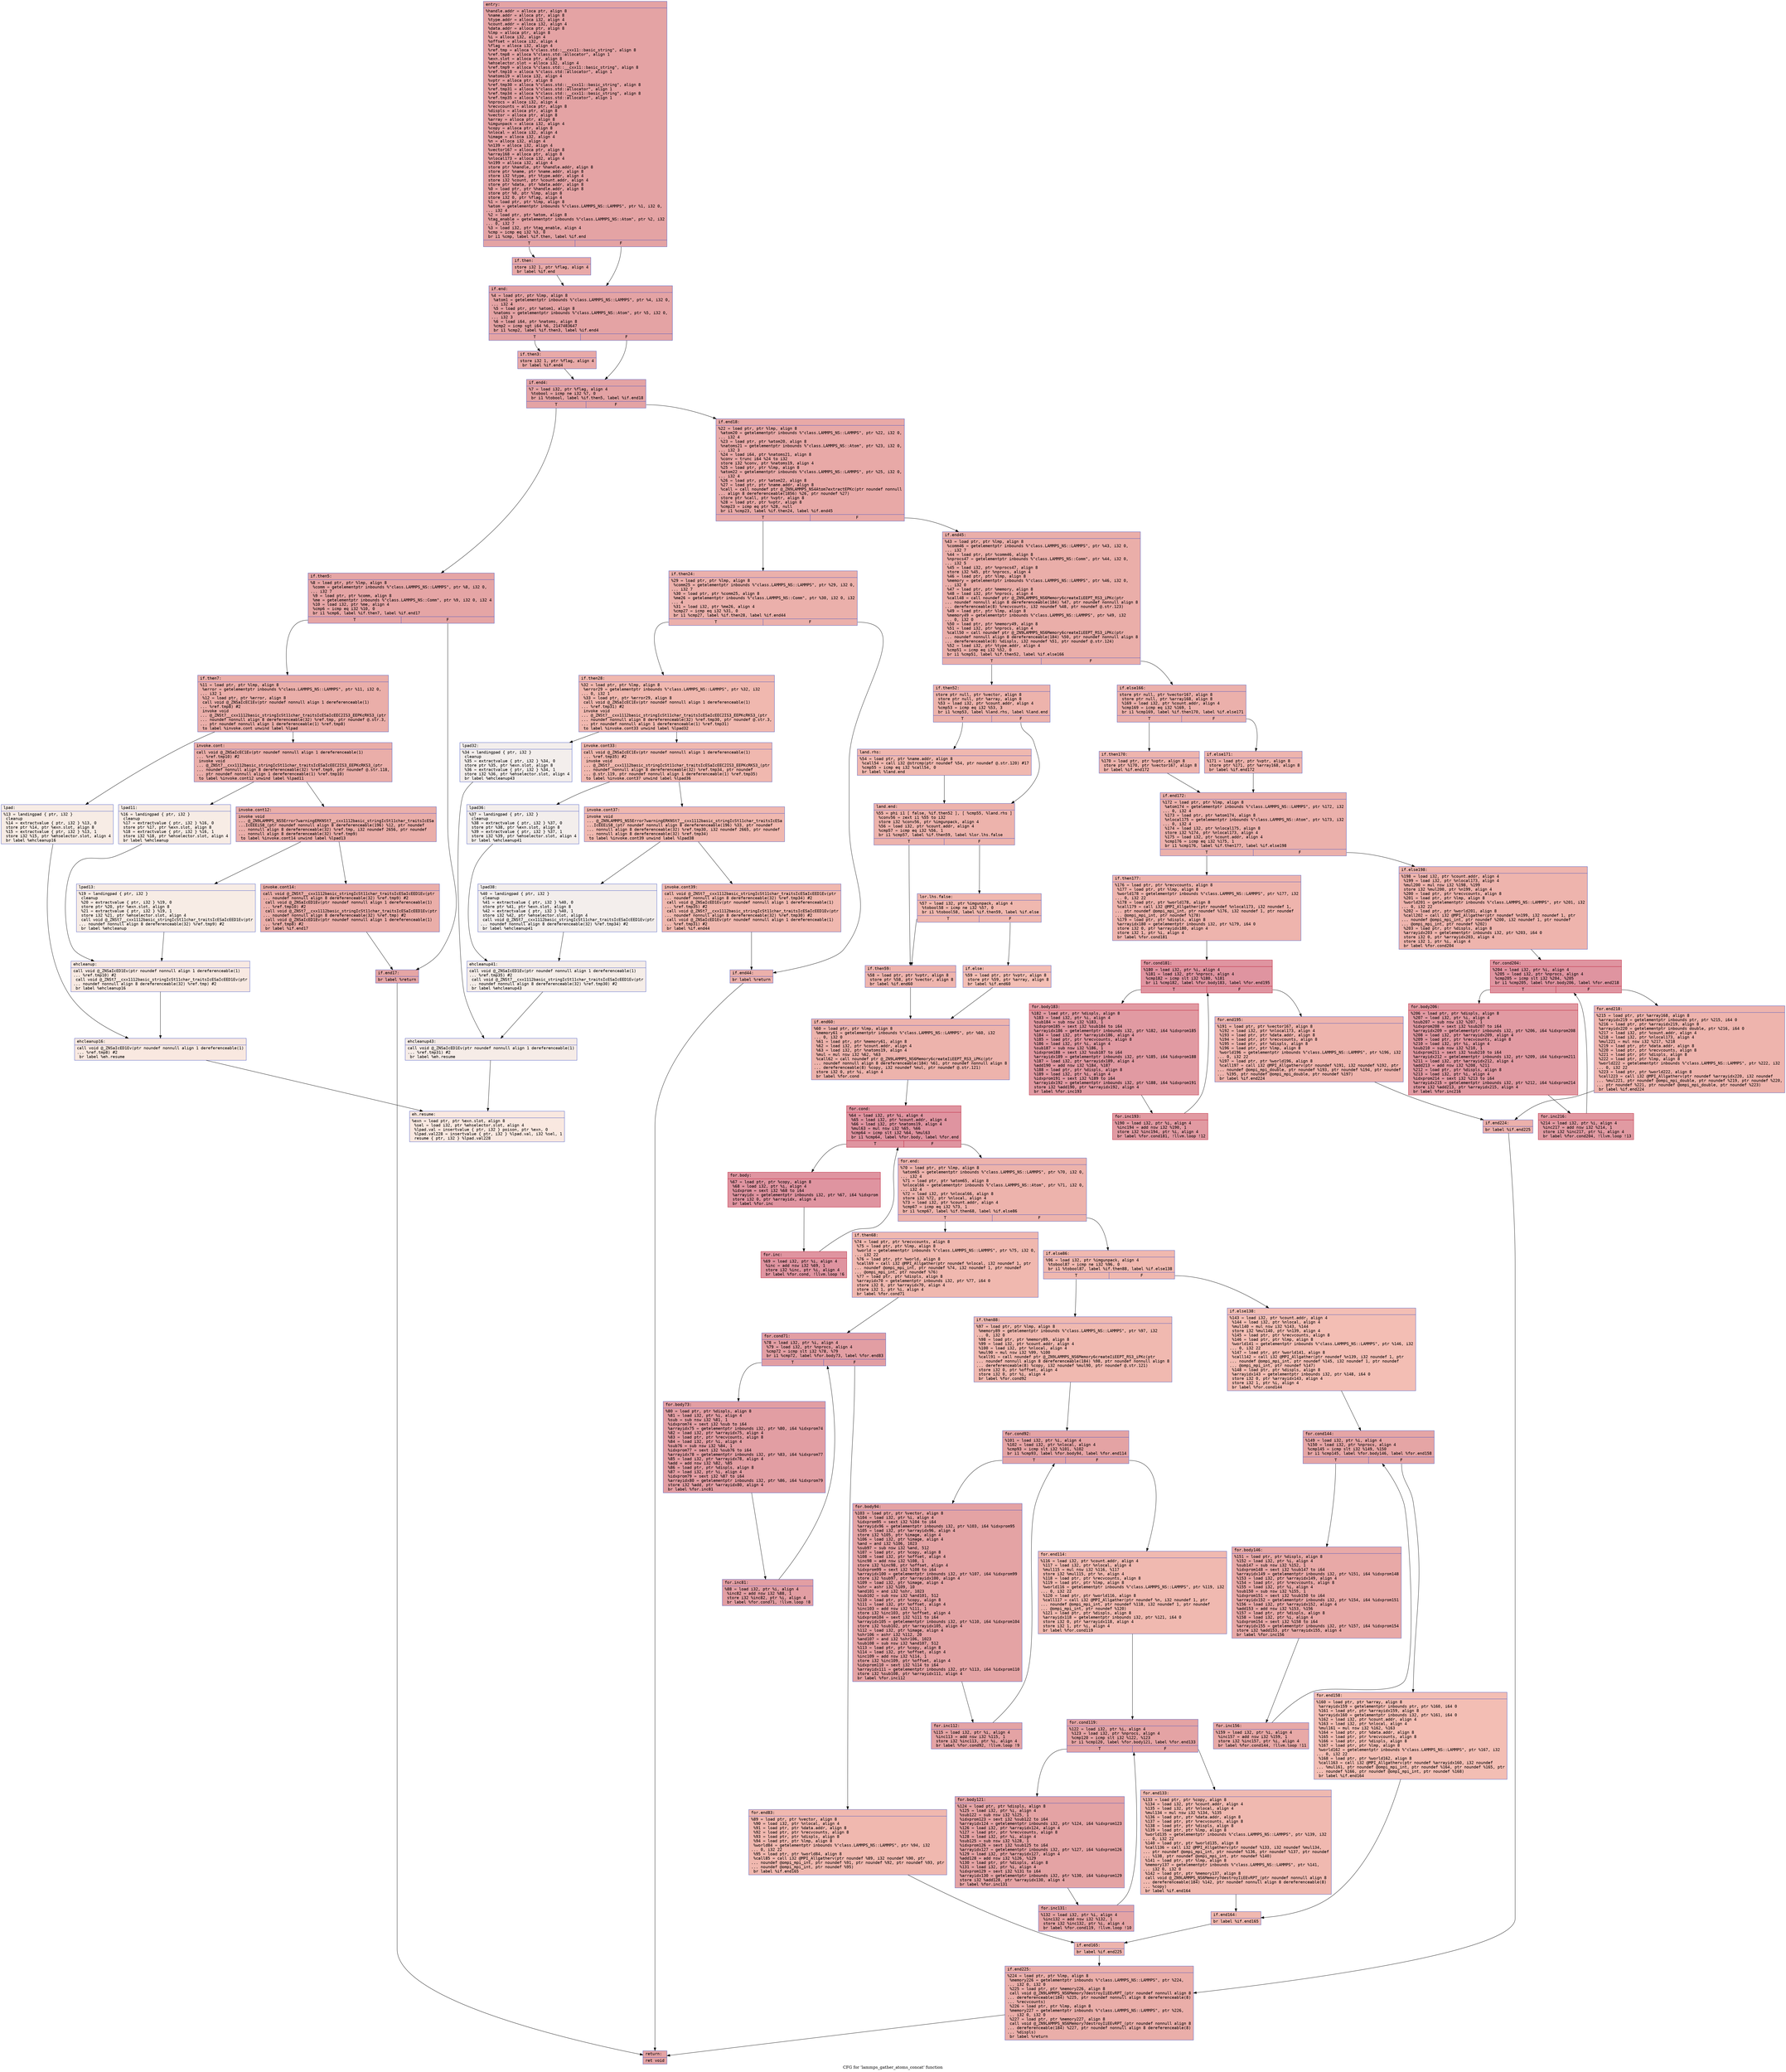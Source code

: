 digraph "CFG for 'lammps_gather_atoms_concat' function" {
	label="CFG for 'lammps_gather_atoms_concat' function";

	Node0x55bdf7ea5440 [shape=record,color="#3d50c3ff", style=filled, fillcolor="#c32e3170" fontname="Courier",label="{entry:\l|  %handle.addr = alloca ptr, align 8\l  %name.addr = alloca ptr, align 8\l  %type.addr = alloca i32, align 4\l  %count.addr = alloca i32, align 4\l  %data.addr = alloca ptr, align 8\l  %lmp = alloca ptr, align 8\l  %i = alloca i32, align 4\l  %offset = alloca i32, align 4\l  %flag = alloca i32, align 4\l  %ref.tmp = alloca %\"class.std::__cxx11::basic_string\", align 8\l  %ref.tmp8 = alloca %\"class.std::allocator\", align 1\l  %exn.slot = alloca ptr, align 8\l  %ehselector.slot = alloca i32, align 4\l  %ref.tmp9 = alloca %\"class.std::__cxx11::basic_string\", align 8\l  %ref.tmp10 = alloca %\"class.std::allocator\", align 1\l  %natoms19 = alloca i32, align 4\l  %vptr = alloca ptr, align 8\l  %ref.tmp30 = alloca %\"class.std::__cxx11::basic_string\", align 8\l  %ref.tmp31 = alloca %\"class.std::allocator\", align 1\l  %ref.tmp34 = alloca %\"class.std::__cxx11::basic_string\", align 8\l  %ref.tmp35 = alloca %\"class.std::allocator\", align 1\l  %nprocs = alloca i32, align 4\l  %recvcounts = alloca ptr, align 8\l  %displs = alloca ptr, align 8\l  %vector = alloca ptr, align 8\l  %array = alloca ptr, align 8\l  %imgunpack = alloca i32, align 4\l  %copy = alloca ptr, align 8\l  %nlocal = alloca i32, align 4\l  %image = alloca i32, align 4\l  %n = alloca i32, align 4\l  %n139 = alloca i32, align 4\l  %vector167 = alloca ptr, align 8\l  %array168 = alloca ptr, align 8\l  %nlocal173 = alloca i32, align 4\l  %n199 = alloca i32, align 4\l  store ptr %handle, ptr %handle.addr, align 8\l  store ptr %name, ptr %name.addr, align 8\l  store i32 %type, ptr %type.addr, align 4\l  store i32 %count, ptr %count.addr, align 4\l  store ptr %data, ptr %data.addr, align 8\l  %0 = load ptr, ptr %handle.addr, align 8\l  store ptr %0, ptr %lmp, align 8\l  store i32 0, ptr %flag, align 4\l  %1 = load ptr, ptr %lmp, align 8\l  %atom = getelementptr inbounds %\"class.LAMMPS_NS::LAMMPS\", ptr %1, i32 0,\l... i32 4\l  %2 = load ptr, ptr %atom, align 8\l  %tag_enable = getelementptr inbounds %\"class.LAMMPS_NS::Atom\", ptr %2, i32\l... 0, i32 7\l  %3 = load i32, ptr %tag_enable, align 4\l  %cmp = icmp eq i32 %3, 0\l  br i1 %cmp, label %if.then, label %if.end\l|{<s0>T|<s1>F}}"];
	Node0x55bdf7ea5440:s0 -> Node0x55bdf7e12990[tooltip="entry -> if.then\nProbability 37.50%" ];
	Node0x55bdf7ea5440:s1 -> Node0x55bdf7e12a00[tooltip="entry -> if.end\nProbability 62.50%" ];
	Node0x55bdf7e12990 [shape=record,color="#3d50c3ff", style=filled, fillcolor="#ca3b3770" fontname="Courier",label="{if.then:\l|  store i32 1, ptr %flag, align 4\l  br label %if.end\l}"];
	Node0x55bdf7e12990 -> Node0x55bdf7e12a00[tooltip="if.then -> if.end\nProbability 100.00%" ];
	Node0x55bdf7e12a00 [shape=record,color="#3d50c3ff", style=filled, fillcolor="#c32e3170" fontname="Courier",label="{if.end:\l|  %4 = load ptr, ptr %lmp, align 8\l  %atom1 = getelementptr inbounds %\"class.LAMMPS_NS::LAMMPS\", ptr %4, i32 0,\l... i32 4\l  %5 = load ptr, ptr %atom1, align 8\l  %natoms = getelementptr inbounds %\"class.LAMMPS_NS::Atom\", ptr %5, i32 0,\l... i32 3\l  %6 = load i64, ptr %natoms, align 8\l  %cmp2 = icmp sgt i64 %6, 2147483647\l  br i1 %cmp2, label %if.then3, label %if.end4\l|{<s0>T|<s1>F}}"];
	Node0x55bdf7e12a00:s0 -> Node0x55bdf7ea6760[tooltip="if.end -> if.then3\nProbability 50.00%" ];
	Node0x55bdf7e12a00:s1 -> Node0x55bdf7ea67e0[tooltip="if.end -> if.end4\nProbability 50.00%" ];
	Node0x55bdf7ea6760 [shape=record,color="#3d50c3ff", style=filled, fillcolor="#ca3b3770" fontname="Courier",label="{if.then3:\l|  store i32 1, ptr %flag, align 4\l  br label %if.end4\l}"];
	Node0x55bdf7ea6760 -> Node0x55bdf7ea67e0[tooltip="if.then3 -> if.end4\nProbability 100.00%" ];
	Node0x55bdf7ea67e0 [shape=record,color="#3d50c3ff", style=filled, fillcolor="#c32e3170" fontname="Courier",label="{if.end4:\l|  %7 = load i32, ptr %flag, align 4\l  %tobool = icmp ne i32 %7, 0\l  br i1 %tobool, label %if.then5, label %if.end18\l|{<s0>T|<s1>F}}"];
	Node0x55bdf7ea67e0:s0 -> Node0x55bdf7ea6900[tooltip="if.end4 -> if.then5\nProbability 62.50%" ];
	Node0x55bdf7ea67e0:s1 -> Node0x55bdf7e13780[tooltip="if.end4 -> if.end18\nProbability 37.50%" ];
	Node0x55bdf7ea6900 [shape=record,color="#3d50c3ff", style=filled, fillcolor="#c5333470" fontname="Courier",label="{if.then5:\l|  %8 = load ptr, ptr %lmp, align 8\l  %comm = getelementptr inbounds %\"class.LAMMPS_NS::LAMMPS\", ptr %8, i32 0,\l... i32 7\l  %9 = load ptr, ptr %comm, align 8\l  %me = getelementptr inbounds %\"class.LAMMPS_NS::Comm\", ptr %9, i32 0, i32 4\l  %10 = load i32, ptr %me, align 4\l  %cmp6 = icmp eq i32 %10, 0\l  br i1 %cmp6, label %if.then7, label %if.end17\l|{<s0>T|<s1>F}}"];
	Node0x55bdf7ea6900:s0 -> Node0x55bdf7e13ca0[tooltip="if.then5 -> if.then7\nProbability 37.50%" ];
	Node0x55bdf7ea6900:s1 -> Node0x55bdf7e13d20[tooltip="if.then5 -> if.end17\nProbability 62.50%" ];
	Node0x55bdf7e13ca0 [shape=record,color="#3d50c3ff", style=filled, fillcolor="#d0473d70" fontname="Courier",label="{if.then7:\l|  %11 = load ptr, ptr %lmp, align 8\l  %error = getelementptr inbounds %\"class.LAMMPS_NS::LAMMPS\", ptr %11, i32 0,\l... i32 1\l  %12 = load ptr, ptr %error, align 8\l  call void @_ZNSaIcEC1Ev(ptr noundef nonnull align 1 dereferenceable(1)\l... %ref.tmp8) #2\l  invoke void\l... @_ZNSt7__cxx1112basic_stringIcSt11char_traitsIcESaIcEEC2IS3_EEPKcRKS3_(ptr\l... noundef nonnull align 8 dereferenceable(32) %ref.tmp, ptr noundef @.str.3,\l... ptr noundef nonnull align 1 dereferenceable(1) %ref.tmp8)\l          to label %invoke.cont unwind label %lpad\l}"];
	Node0x55bdf7e13ca0 -> Node0x55bdf7e141b0[tooltip="if.then7 -> invoke.cont\nProbability 100.00%" ];
	Node0x55bdf7e13ca0 -> Node0x55bdf7e14230[tooltip="if.then7 -> lpad\nProbability 0.00%" ];
	Node0x55bdf7e141b0 [shape=record,color="#3d50c3ff", style=filled, fillcolor="#d0473d70" fontname="Courier",label="{invoke.cont:\l|  call void @_ZNSaIcEC1Ev(ptr noundef nonnull align 1 dereferenceable(1)\l... %ref.tmp10) #2\l  invoke void\l... @_ZNSt7__cxx1112basic_stringIcSt11char_traitsIcESaIcEEC2IS3_EEPKcRKS3_(ptr\l... noundef nonnull align 8 dereferenceable(32) %ref.tmp9, ptr noundef @.str.118,\l... ptr noundef nonnull align 1 dereferenceable(1) %ref.tmp10)\l          to label %invoke.cont12 unwind label %lpad11\l}"];
	Node0x55bdf7e141b0 -> Node0x55bdf7e14550[tooltip="invoke.cont -> invoke.cont12\nProbability 100.00%" ];
	Node0x55bdf7e141b0 -> Node0x55bdf7e145a0[tooltip="invoke.cont -> lpad11\nProbability 0.00%" ];
	Node0x55bdf7e14550 [shape=record,color="#3d50c3ff", style=filled, fillcolor="#d0473d70" fontname="Courier",label="{invoke.cont12:\l|  invoke void\l... @_ZN9LAMMPS_NS5Error7warningERKNSt7__cxx1112basic_stringIcSt11char_traitsIcESa\l...IcEEEiS8_(ptr noundef nonnull align 8 dereferenceable(196) %12, ptr noundef\l... nonnull align 8 dereferenceable(32) %ref.tmp, i32 noundef 2656, ptr noundef\l... nonnull align 8 dereferenceable(32) %ref.tmp9)\l          to label %invoke.cont14 unwind label %lpad13\l}"];
	Node0x55bdf7e14550 -> Node0x55bdf7e14500[tooltip="invoke.cont12 -> invoke.cont14\nProbability 100.00%" ];
	Node0x55bdf7e14550 -> Node0x55bdf7e14800[tooltip="invoke.cont12 -> lpad13\nProbability 0.00%" ];
	Node0x55bdf7e14500 [shape=record,color="#3d50c3ff", style=filled, fillcolor="#d0473d70" fontname="Courier",label="{invoke.cont14:\l|  call void @_ZNSt7__cxx1112basic_stringIcSt11char_traitsIcESaIcEED1Ev(ptr\l... noundef nonnull align 8 dereferenceable(32) %ref.tmp9) #2\l  call void @_ZNSaIcED1Ev(ptr noundef nonnull align 1 dereferenceable(1)\l... %ref.tmp10) #2\l  call void @_ZNSt7__cxx1112basic_stringIcSt11char_traitsIcESaIcEED1Ev(ptr\l... noundef nonnull align 8 dereferenceable(32) %ref.tmp) #2\l  call void @_ZNSaIcED1Ev(ptr noundef nonnull align 1 dereferenceable(1)\l... %ref.tmp8) #2\l  br label %if.end17\l}"];
	Node0x55bdf7e14500 -> Node0x55bdf7e13d20[tooltip="invoke.cont14 -> if.end17\nProbability 100.00%" ];
	Node0x55bdf7e14230 [shape=record,color="#3d50c3ff", style=filled, fillcolor="#ecd3c570" fontname="Courier",label="{lpad:\l|  %13 = landingpad \{ ptr, i32 \}\l          cleanup\l  %14 = extractvalue \{ ptr, i32 \} %13, 0\l  store ptr %14, ptr %exn.slot, align 8\l  %15 = extractvalue \{ ptr, i32 \} %13, 1\l  store i32 %15, ptr %ehselector.slot, align 4\l  br label %ehcleanup16\l}"];
	Node0x55bdf7e14230 -> Node0x55bdf7e151e0[tooltip="lpad -> ehcleanup16\nProbability 100.00%" ];
	Node0x55bdf7e145a0 [shape=record,color="#3d50c3ff", style=filled, fillcolor="#ecd3c570" fontname="Courier",label="{lpad11:\l|  %16 = landingpad \{ ptr, i32 \}\l          cleanup\l  %17 = extractvalue \{ ptr, i32 \} %16, 0\l  store ptr %17, ptr %exn.slot, align 8\l  %18 = extractvalue \{ ptr, i32 \} %16, 1\l  store i32 %18, ptr %ehselector.slot, align 4\l  br label %ehcleanup\l}"];
	Node0x55bdf7e145a0 -> Node0x55bdf7e15550[tooltip="lpad11 -> ehcleanup\nProbability 100.00%" ];
	Node0x55bdf7e14800 [shape=record,color="#3d50c3ff", style=filled, fillcolor="#ecd3c570" fontname="Courier",label="{lpad13:\l|  %19 = landingpad \{ ptr, i32 \}\l          cleanup\l  %20 = extractvalue \{ ptr, i32 \} %19, 0\l  store ptr %20, ptr %exn.slot, align 8\l  %21 = extractvalue \{ ptr, i32 \} %19, 1\l  store i32 %21, ptr %ehselector.slot, align 4\l  call void @_ZNSt7__cxx1112basic_stringIcSt11char_traitsIcESaIcEED1Ev(ptr\l... noundef nonnull align 8 dereferenceable(32) %ref.tmp9) #2\l  br label %ehcleanup\l}"];
	Node0x55bdf7e14800 -> Node0x55bdf7e15550[tooltip="lpad13 -> ehcleanup\nProbability 100.00%" ];
	Node0x55bdf7e15550 [shape=record,color="#3d50c3ff", style=filled, fillcolor="#efcebd70" fontname="Courier",label="{ehcleanup:\l|  call void @_ZNSaIcED1Ev(ptr noundef nonnull align 1 dereferenceable(1)\l... %ref.tmp10) #2\l  call void @_ZNSt7__cxx1112basic_stringIcSt11char_traitsIcESaIcEED1Ev(ptr\l... noundef nonnull align 8 dereferenceable(32) %ref.tmp) #2\l  br label %ehcleanup16\l}"];
	Node0x55bdf7e15550 -> Node0x55bdf7e151e0[tooltip="ehcleanup -> ehcleanup16\nProbability 100.00%" ];
	Node0x55bdf7e151e0 [shape=record,color="#3d50c3ff", style=filled, fillcolor="#f1ccb870" fontname="Courier",label="{ehcleanup16:\l|  call void @_ZNSaIcED1Ev(ptr noundef nonnull align 1 dereferenceable(1)\l... %ref.tmp8) #2\l  br label %eh.resume\l}"];
	Node0x55bdf7e151e0 -> Node0x55bdf7e15e00[tooltip="ehcleanup16 -> eh.resume\nProbability 100.00%" ];
	Node0x55bdf7e13d20 [shape=record,color="#3d50c3ff", style=filled, fillcolor="#c5333470" fontname="Courier",label="{if.end17:\l|  br label %return\l}"];
	Node0x55bdf7e13d20 -> Node0x55bdf7e15ec0[tooltip="if.end17 -> return\nProbability 100.00%" ];
	Node0x55bdf7e13780 [shape=record,color="#3d50c3ff", style=filled, fillcolor="#ca3b3770" fontname="Courier",label="{if.end18:\l|  %22 = load ptr, ptr %lmp, align 8\l  %atom20 = getelementptr inbounds %\"class.LAMMPS_NS::LAMMPS\", ptr %22, i32 0,\l... i32 4\l  %23 = load ptr, ptr %atom20, align 8\l  %natoms21 = getelementptr inbounds %\"class.LAMMPS_NS::Atom\", ptr %23, i32 0,\l... i32 3\l  %24 = load i64, ptr %natoms21, align 8\l  %conv = trunc i64 %24 to i32\l  store i32 %conv, ptr %natoms19, align 4\l  %25 = load ptr, ptr %lmp, align 8\l  %atom22 = getelementptr inbounds %\"class.LAMMPS_NS::LAMMPS\", ptr %25, i32 0,\l... i32 4\l  %26 = load ptr, ptr %atom22, align 8\l  %27 = load ptr, ptr %name.addr, align 8\l  %call = call noundef ptr @_ZN9LAMMPS_NS4Atom7extractEPKc(ptr noundef nonnull\l... align 8 dereferenceable(1856) %26, ptr noundef %27)\l  store ptr %call, ptr %vptr, align 8\l  %28 = load ptr, ptr %vptr, align 8\l  %cmp23 = icmp eq ptr %28, null\l  br i1 %cmp23, label %if.then24, label %if.end45\l|{<s0>T|<s1>F}}"];
	Node0x55bdf7e13780:s0 -> Node0x55bdf7e169c0[tooltip="if.end18 -> if.then24\nProbability 37.50%" ];
	Node0x55bdf7e13780:s1 -> Node0x55bdf7e16a10[tooltip="if.end18 -> if.end45\nProbability 62.50%" ];
	Node0x55bdf7e169c0 [shape=record,color="#3d50c3ff", style=filled, fillcolor="#d24b4070" fontname="Courier",label="{if.then24:\l|  %29 = load ptr, ptr %lmp, align 8\l  %comm25 = getelementptr inbounds %\"class.LAMMPS_NS::LAMMPS\", ptr %29, i32 0,\l... i32 7\l  %30 = load ptr, ptr %comm25, align 8\l  %me26 = getelementptr inbounds %\"class.LAMMPS_NS::Comm\", ptr %30, i32 0, i32\l... 4\l  %31 = load i32, ptr %me26, align 4\l  %cmp27 = icmp eq i32 %31, 0\l  br i1 %cmp27, label %if.then28, label %if.end44\l|{<s0>T|<s1>F}}"];
	Node0x55bdf7e169c0:s0 -> Node0x55bdf7e16f00[tooltip="if.then24 -> if.then28\nProbability 37.50%" ];
	Node0x55bdf7e169c0:s1 -> Node0x55bdf7e16f80[tooltip="if.then24 -> if.end44\nProbability 62.50%" ];
	Node0x55bdf7e16f00 [shape=record,color="#3d50c3ff", style=filled, fillcolor="#dc5d4a70" fontname="Courier",label="{if.then28:\l|  %32 = load ptr, ptr %lmp, align 8\l  %error29 = getelementptr inbounds %\"class.LAMMPS_NS::LAMMPS\", ptr %32, i32\l... 0, i32 1\l  %33 = load ptr, ptr %error29, align 8\l  call void @_ZNSaIcEC1Ev(ptr noundef nonnull align 1 dereferenceable(1)\l... %ref.tmp31) #2\l  invoke void\l... @_ZNSt7__cxx1112basic_stringIcSt11char_traitsIcESaIcEEC2IS3_EEPKcRKS3_(ptr\l... noundef nonnull align 8 dereferenceable(32) %ref.tmp30, ptr noundef @.str.3,\l... ptr noundef nonnull align 1 dereferenceable(1) %ref.tmp31)\l          to label %invoke.cont33 unwind label %lpad32\l}"];
	Node0x55bdf7e16f00 -> Node0x55bdf7e17410[tooltip="if.then28 -> invoke.cont33\nProbability 100.00%" ];
	Node0x55bdf7e16f00 -> Node0x55bdf7e17490[tooltip="if.then28 -> lpad32\nProbability 0.00%" ];
	Node0x55bdf7e17410 [shape=record,color="#3d50c3ff", style=filled, fillcolor="#dc5d4a70" fontname="Courier",label="{invoke.cont33:\l|  call void @_ZNSaIcEC1Ev(ptr noundef nonnull align 1 dereferenceable(1)\l... %ref.tmp35) #2\l  invoke void\l... @_ZNSt7__cxx1112basic_stringIcSt11char_traitsIcESaIcEEC2IS3_EEPKcRKS3_(ptr\l... noundef nonnull align 8 dereferenceable(32) %ref.tmp34, ptr noundef\l... @.str.119, ptr noundef nonnull align 1 dereferenceable(1) %ref.tmp35)\l          to label %invoke.cont37 unwind label %lpad36\l}"];
	Node0x55bdf7e17410 -> Node0x55bdf7e17810[tooltip="invoke.cont33 -> invoke.cont37\nProbability 100.00%" ];
	Node0x55bdf7e17410 -> Node0x55bdf7e17860[tooltip="invoke.cont33 -> lpad36\nProbability 0.00%" ];
	Node0x55bdf7e17810 [shape=record,color="#3d50c3ff", style=filled, fillcolor="#dc5d4a70" fontname="Courier",label="{invoke.cont37:\l|  invoke void\l... @_ZN9LAMMPS_NS5Error7warningERKNSt7__cxx1112basic_stringIcSt11char_traitsIcESa\l...IcEEEiS8_(ptr noundef nonnull align 8 dereferenceable(196) %33, ptr noundef\l... nonnull align 8 dereferenceable(32) %ref.tmp30, i32 noundef 2665, ptr noundef\l... nonnull align 8 dereferenceable(32) %ref.tmp34)\l          to label %invoke.cont39 unwind label %lpad38\l}"];
	Node0x55bdf7e17810 -> Node0x55bdf7e177c0[tooltip="invoke.cont37 -> invoke.cont39\nProbability 100.00%" ];
	Node0x55bdf7e17810 -> Node0x55bdf7e17b80[tooltip="invoke.cont37 -> lpad38\nProbability 0.00%" ];
	Node0x55bdf7e177c0 [shape=record,color="#3d50c3ff", style=filled, fillcolor="#dc5d4a70" fontname="Courier",label="{invoke.cont39:\l|  call void @_ZNSt7__cxx1112basic_stringIcSt11char_traitsIcESaIcEED1Ev(ptr\l... noundef nonnull align 8 dereferenceable(32) %ref.tmp34) #2\l  call void @_ZNSaIcED1Ev(ptr noundef nonnull align 1 dereferenceable(1)\l... %ref.tmp35) #2\l  call void @_ZNSt7__cxx1112basic_stringIcSt11char_traitsIcESaIcEED1Ev(ptr\l... noundef nonnull align 8 dereferenceable(32) %ref.tmp30) #2\l  call void @_ZNSaIcED1Ev(ptr noundef nonnull align 1 dereferenceable(1)\l... %ref.tmp31) #2\l  br label %if.end44\l}"];
	Node0x55bdf7e177c0 -> Node0x55bdf7e16f80[tooltip="invoke.cont39 -> if.end44\nProbability 100.00%" ];
	Node0x55bdf7e17490 [shape=record,color="#3d50c3ff", style=filled, fillcolor="#e3d9d370" fontname="Courier",label="{lpad32:\l|  %34 = landingpad \{ ptr, i32 \}\l          cleanup\l  %35 = extractvalue \{ ptr, i32 \} %34, 0\l  store ptr %35, ptr %exn.slot, align 8\l  %36 = extractvalue \{ ptr, i32 \} %34, 1\l  store i32 %36, ptr %ehselector.slot, align 4\l  br label %ehcleanup43\l}"];
	Node0x55bdf7e17490 -> Node0x55bdf7e18560[tooltip="lpad32 -> ehcleanup43\nProbability 100.00%" ];
	Node0x55bdf7e17860 [shape=record,color="#3d50c3ff", style=filled, fillcolor="#e3d9d370" fontname="Courier",label="{lpad36:\l|  %37 = landingpad \{ ptr, i32 \}\l          cleanup\l  %38 = extractvalue \{ ptr, i32 \} %37, 0\l  store ptr %38, ptr %exn.slot, align 8\l  %39 = extractvalue \{ ptr, i32 \} %37, 1\l  store i32 %39, ptr %ehselector.slot, align 4\l  br label %ehcleanup41\l}"];
	Node0x55bdf7e17860 -> Node0x55bdf7e188d0[tooltip="lpad36 -> ehcleanup41\nProbability 100.00%" ];
	Node0x55bdf7e17b80 [shape=record,color="#3d50c3ff", style=filled, fillcolor="#e3d9d370" fontname="Courier",label="{lpad38:\l|  %40 = landingpad \{ ptr, i32 \}\l          cleanup\l  %41 = extractvalue \{ ptr, i32 \} %40, 0\l  store ptr %41, ptr %exn.slot, align 8\l  %42 = extractvalue \{ ptr, i32 \} %40, 1\l  store i32 %42, ptr %ehselector.slot, align 4\l  call void @_ZNSt7__cxx1112basic_stringIcSt11char_traitsIcESaIcEED1Ev(ptr\l... noundef nonnull align 8 dereferenceable(32) %ref.tmp34) #2\l  br label %ehcleanup41\l}"];
	Node0x55bdf7e17b80 -> Node0x55bdf7e188d0[tooltip="lpad38 -> ehcleanup41\nProbability 100.00%" ];
	Node0x55bdf7e188d0 [shape=record,color="#3d50c3ff", style=filled, fillcolor="#e8d6cc70" fontname="Courier",label="{ehcleanup41:\l|  call void @_ZNSaIcED1Ev(ptr noundef nonnull align 1 dereferenceable(1)\l... %ref.tmp35) #2\l  call void @_ZNSt7__cxx1112basic_stringIcSt11char_traitsIcESaIcEED1Ev(ptr\l... noundef nonnull align 8 dereferenceable(32) %ref.tmp30) #2\l  br label %ehcleanup43\l}"];
	Node0x55bdf7e188d0 -> Node0x55bdf7e18560[tooltip="ehcleanup41 -> ehcleanup43\nProbability 100.00%" ];
	Node0x55bdf7e18560 [shape=record,color="#3d50c3ff", style=filled, fillcolor="#ead5c970" fontname="Courier",label="{ehcleanup43:\l|  call void @_ZNSaIcED1Ev(ptr noundef nonnull align 1 dereferenceable(1)\l... %ref.tmp31) #2\l  br label %eh.resume\l}"];
	Node0x55bdf7e18560 -> Node0x55bdf7e15e00[tooltip="ehcleanup43 -> eh.resume\nProbability 100.00%" ];
	Node0x55bdf7e16f80 [shape=record,color="#3d50c3ff", style=filled, fillcolor="#d24b4070" fontname="Courier",label="{if.end44:\l|  br label %return\l}"];
	Node0x55bdf7e16f80 -> Node0x55bdf7e15ec0[tooltip="if.end44 -> return\nProbability 100.00%" ];
	Node0x55bdf7e16a10 [shape=record,color="#3d50c3ff", style=filled, fillcolor="#d0473d70" fontname="Courier",label="{if.end45:\l|  %43 = load ptr, ptr %lmp, align 8\l  %comm46 = getelementptr inbounds %\"class.LAMMPS_NS::LAMMPS\", ptr %43, i32 0,\l... i32 7\l  %44 = load ptr, ptr %comm46, align 8\l  %nprocs47 = getelementptr inbounds %\"class.LAMMPS_NS::Comm\", ptr %44, i32 0,\l... i32 5\l  %45 = load i32, ptr %nprocs47, align 8\l  store i32 %45, ptr %nprocs, align 4\l  %46 = load ptr, ptr %lmp, align 8\l  %memory = getelementptr inbounds %\"class.LAMMPS_NS::LAMMPS\", ptr %46, i32 0,\l... i32 0\l  %47 = load ptr, ptr %memory, align 8\l  %48 = load i32, ptr %nprocs, align 4\l  %call48 = call noundef ptr @_ZN9LAMMPS_NS6Memory6createIiEEPT_RS3_iPKc(ptr\l... noundef nonnull align 8 dereferenceable(184) %47, ptr noundef nonnull align 8\l... dereferenceable(8) %recvcounts, i32 noundef %48, ptr noundef @.str.123)\l  %49 = load ptr, ptr %lmp, align 8\l  %memory49 = getelementptr inbounds %\"class.LAMMPS_NS::LAMMPS\", ptr %49, i32\l... 0, i32 0\l  %50 = load ptr, ptr %memory49, align 8\l  %51 = load i32, ptr %nprocs, align 4\l  %call50 = call noundef ptr @_ZN9LAMMPS_NS6Memory6createIiEEPT_RS3_iPKc(ptr\l... noundef nonnull align 8 dereferenceable(184) %50, ptr noundef nonnull align 8\l... dereferenceable(8) %displs, i32 noundef %51, ptr noundef @.str.124)\l  %52 = load i32, ptr %type.addr, align 4\l  %cmp51 = icmp eq i32 %52, 0\l  br i1 %cmp51, label %if.then52, label %if.else166\l|{<s0>T|<s1>F}}"];
	Node0x55bdf7e16a10:s0 -> Node0x55bdf7e133e0[tooltip="if.end45 -> if.then52\nProbability 37.50%" ];
	Node0x55bdf7e16a10:s1 -> Node0x55bdf7e13430[tooltip="if.end45 -> if.else166\nProbability 62.50%" ];
	Node0x55bdf7e133e0 [shape=record,color="#3d50c3ff", style=filled, fillcolor="#d6524470" fontname="Courier",label="{if.then52:\l|  store ptr null, ptr %vector, align 8\l  store ptr null, ptr %array, align 8\l  %53 = load i32, ptr %count.addr, align 4\l  %cmp53 = icmp eq i32 %53, 3\l  br i1 %cmp53, label %land.rhs, label %land.end\l|{<s0>T|<s1>F}}"];
	Node0x55bdf7e133e0:s0 -> Node0x55bdf7e1b170[tooltip="if.then52 -> land.rhs\nProbability 50.00%" ];
	Node0x55bdf7e133e0:s1 -> Node0x55bdf7e1b1f0[tooltip="if.then52 -> land.end\nProbability 50.00%" ];
	Node0x55bdf7e1b170 [shape=record,color="#3d50c3ff", style=filled, fillcolor="#dc5d4a70" fontname="Courier",label="{land.rhs:\l|  %54 = load ptr, ptr %name.addr, align 8\l  %call54 = call i32 @strcmp(ptr noundef %54, ptr noundef @.str.120) #17\l  %cmp55 = icmp eq i32 %call54, 0\l  br label %land.end\l}"];
	Node0x55bdf7e1b170 -> Node0x55bdf7e1b1f0[tooltip="land.rhs -> land.end\nProbability 100.00%" ];
	Node0x55bdf7e1b1f0 [shape=record,color="#3d50c3ff", style=filled, fillcolor="#d6524470" fontname="Courier",label="{land.end:\l|  %55 = phi i1 [ false, %if.then52 ], [ %cmp55, %land.rhs ]\l  %conv56 = zext i1 %55 to i32\l  store i32 %conv56, ptr %imgunpack, align 4\l  %56 = load i32, ptr %count.addr, align 4\l  %cmp57 = icmp eq i32 %56, 1\l  br i1 %cmp57, label %if.then59, label %lor.lhs.false\l|{<s0>T|<s1>F}}"];
	Node0x55bdf7e1b1f0:s0 -> Node0x55bdf7e1b870[tooltip="land.end -> if.then59\nProbability 50.00%" ];
	Node0x55bdf7e1b1f0:s1 -> Node0x55bdf7e1b8f0[tooltip="land.end -> lor.lhs.false\nProbability 50.00%" ];
	Node0x55bdf7e1b8f0 [shape=record,color="#3d50c3ff", style=filled, fillcolor="#dc5d4a70" fontname="Courier",label="{lor.lhs.false:\l|  %57 = load i32, ptr %imgunpack, align 4\l  %tobool58 = icmp ne i32 %57, 0\l  br i1 %tobool58, label %if.then59, label %if.else\l|{<s0>T|<s1>F}}"];
	Node0x55bdf7e1b8f0:s0 -> Node0x55bdf7e1b870[tooltip="lor.lhs.false -> if.then59\nProbability 62.50%" ];
	Node0x55bdf7e1b8f0:s1 -> Node0x55bdf7e1bb60[tooltip="lor.lhs.false -> if.else\nProbability 37.50%" ];
	Node0x55bdf7e1b870 [shape=record,color="#3d50c3ff", style=filled, fillcolor="#d8564670" fontname="Courier",label="{if.then59:\l|  %58 = load ptr, ptr %vptr, align 8\l  store ptr %58, ptr %vector, align 8\l  br label %if.end60\l}"];
	Node0x55bdf7e1b870 -> Node0x55bdf7e1bda0[tooltip="if.then59 -> if.end60\nProbability 100.00%" ];
	Node0x55bdf7e1bb60 [shape=record,color="#3d50c3ff", style=filled, fillcolor="#e36c5570" fontname="Courier",label="{if.else:\l|  %59 = load ptr, ptr %vptr, align 8\l  store ptr %59, ptr %array, align 8\l  br label %if.end60\l}"];
	Node0x55bdf7e1bb60 -> Node0x55bdf7e1bda0[tooltip="if.else -> if.end60\nProbability 100.00%" ];
	Node0x55bdf7e1bda0 [shape=record,color="#3d50c3ff", style=filled, fillcolor="#d6524470" fontname="Courier",label="{if.end60:\l|  %60 = load ptr, ptr %lmp, align 8\l  %memory61 = getelementptr inbounds %\"class.LAMMPS_NS::LAMMPS\", ptr %60, i32\l... 0, i32 0\l  %61 = load ptr, ptr %memory61, align 8\l  %62 = load i32, ptr %count.addr, align 4\l  %63 = load i32, ptr %natoms19, align 4\l  %mul = mul nsw i32 %62, %63\l  %call62 = call noundef ptr @_ZN9LAMMPS_NS6Memory6createIiEEPT_RS3_iPKc(ptr\l... noundef nonnull align 8 dereferenceable(184) %61, ptr noundef nonnull align 8\l... dereferenceable(8) %copy, i32 noundef %mul, ptr noundef @.str.121)\l  store i32 0, ptr %i, align 4\l  br label %for.cond\l}"];
	Node0x55bdf7e1bda0 -> Node0x55bdf7e1c620[tooltip="if.end60 -> for.cond\nProbability 100.00%" ];
	Node0x55bdf7e1c620 [shape=record,color="#b70d28ff", style=filled, fillcolor="#b70d2870" fontname="Courier",label="{for.cond:\l|  %64 = load i32, ptr %i, align 4\l  %65 = load i32, ptr %count.addr, align 4\l  %66 = load i32, ptr %natoms19, align 4\l  %mul63 = mul nsw i32 %65, %66\l  %cmp64 = icmp slt i32 %64, %mul63\l  br i1 %cmp64, label %for.body, label %for.end\l|{<s0>T|<s1>F}}"];
	Node0x55bdf7e1c620:s0 -> Node0x55bdf7e1c9a0[tooltip="for.cond -> for.body\nProbability 96.88%" ];
	Node0x55bdf7e1c620:s1 -> Node0x55bdf7e1ca20[tooltip="for.cond -> for.end\nProbability 3.12%" ];
	Node0x55bdf7e1c9a0 [shape=record,color="#b70d28ff", style=filled, fillcolor="#b70d2870" fontname="Courier",label="{for.body:\l|  %67 = load ptr, ptr %copy, align 8\l  %68 = load i32, ptr %i, align 4\l  %idxprom = sext i32 %68 to i64\l  %arrayidx = getelementptr inbounds i32, ptr %67, i64 %idxprom\l  store i32 0, ptr %arrayidx, align 4\l  br label %for.inc\l}"];
	Node0x55bdf7e1c9a0 -> Node0x55bdf7e1ce40[tooltip="for.body -> for.inc\nProbability 100.00%" ];
	Node0x55bdf7e1ce40 [shape=record,color="#b70d28ff", style=filled, fillcolor="#b70d2870" fontname="Courier",label="{for.inc:\l|  %69 = load i32, ptr %i, align 4\l  %inc = add nsw i32 %69, 1\l  store i32 %inc, ptr %i, align 4\l  br label %for.cond, !llvm.loop !6\l}"];
	Node0x55bdf7e1ce40 -> Node0x55bdf7e1c620[tooltip="for.inc -> for.cond\nProbability 100.00%" ];
	Node0x55bdf7e1ca20 [shape=record,color="#3d50c3ff", style=filled, fillcolor="#d6524470" fontname="Courier",label="{for.end:\l|  %70 = load ptr, ptr %lmp, align 8\l  %atom65 = getelementptr inbounds %\"class.LAMMPS_NS::LAMMPS\", ptr %70, i32 0,\l... i32 4\l  %71 = load ptr, ptr %atom65, align 8\l  %nlocal66 = getelementptr inbounds %\"class.LAMMPS_NS::Atom\", ptr %71, i32 0,\l... i32 4\l  %72 = load i32, ptr %nlocal66, align 8\l  store i32 %72, ptr %nlocal, align 4\l  %73 = load i32, ptr %count.addr, align 4\l  %cmp67 = icmp eq i32 %73, 1\l  br i1 %cmp67, label %if.then68, label %if.else86\l|{<s0>T|<s1>F}}"];
	Node0x55bdf7e1ca20:s0 -> Node0x55bdf7e1d710[tooltip="for.end -> if.then68\nProbability 50.00%" ];
	Node0x55bdf7e1ca20:s1 -> Node0x55bdf7e1d790[tooltip="for.end -> if.else86\nProbability 50.00%" ];
	Node0x55bdf7e1d710 [shape=record,color="#3d50c3ff", style=filled, fillcolor="#dc5d4a70" fontname="Courier",label="{if.then68:\l|  %74 = load ptr, ptr %recvcounts, align 8\l  %75 = load ptr, ptr %lmp, align 8\l  %world = getelementptr inbounds %\"class.LAMMPS_NS::LAMMPS\", ptr %75, i32 0,\l... i32 22\l  %76 = load ptr, ptr %world, align 8\l  %call69 = call i32 @MPI_Allgather(ptr noundef %nlocal, i32 noundef 1, ptr\l... noundef @ompi_mpi_int, ptr noundef %74, i32 noundef 1, ptr noundef\l... @ompi_mpi_int, ptr noundef %76)\l  %77 = load ptr, ptr %displs, align 8\l  %arrayidx70 = getelementptr inbounds i32, ptr %77, i64 0\l  store i32 0, ptr %arrayidx70, align 4\l  store i32 1, ptr %i, align 4\l  br label %for.cond71\l}"];
	Node0x55bdf7e1d710 -> Node0x55bdf7e1e0b0[tooltip="if.then68 -> for.cond71\nProbability 100.00%" ];
	Node0x55bdf7e1e0b0 [shape=record,color="#3d50c3ff", style=filled, fillcolor="#be242e70" fontname="Courier",label="{for.cond71:\l|  %78 = load i32, ptr %i, align 4\l  %79 = load i32, ptr %nprocs, align 4\l  %cmp72 = icmp slt i32 %78, %79\l  br i1 %cmp72, label %for.body73, label %for.end83\l|{<s0>T|<s1>F}}"];
	Node0x55bdf7e1e0b0:s0 -> Node0x55bdf7e1e2a0[tooltip="for.cond71 -> for.body73\nProbability 96.88%" ];
	Node0x55bdf7e1e0b0:s1 -> Node0x55bdf7e1e320[tooltip="for.cond71 -> for.end83\nProbability 3.12%" ];
	Node0x55bdf7e1e2a0 [shape=record,color="#3d50c3ff", style=filled, fillcolor="#be242e70" fontname="Courier",label="{for.body73:\l|  %80 = load ptr, ptr %displs, align 8\l  %81 = load i32, ptr %i, align 4\l  %sub = sub nsw i32 %81, 1\l  %idxprom74 = sext i32 %sub to i64\l  %arrayidx75 = getelementptr inbounds i32, ptr %80, i64 %idxprom74\l  %82 = load i32, ptr %arrayidx75, align 4\l  %83 = load ptr, ptr %recvcounts, align 8\l  %84 = load i32, ptr %i, align 4\l  %sub76 = sub nsw i32 %84, 1\l  %idxprom77 = sext i32 %sub76 to i64\l  %arrayidx78 = getelementptr inbounds i32, ptr %83, i64 %idxprom77\l  %85 = load i32, ptr %arrayidx78, align 4\l  %add = add nsw i32 %82, %85\l  %86 = load ptr, ptr %displs, align 8\l  %87 = load i32, ptr %i, align 4\l  %idxprom79 = sext i32 %87 to i64\l  %arrayidx80 = getelementptr inbounds i32, ptr %86, i64 %idxprom79\l  store i32 %add, ptr %arrayidx80, align 4\l  br label %for.inc81\l}"];
	Node0x55bdf7e1e2a0 -> Node0x55bdf7e1efb0[tooltip="for.body73 -> for.inc81\nProbability 100.00%" ];
	Node0x55bdf7e1efb0 [shape=record,color="#3d50c3ff", style=filled, fillcolor="#be242e70" fontname="Courier",label="{for.inc81:\l|  %88 = load i32, ptr %i, align 4\l  %inc82 = add nsw i32 %88, 1\l  store i32 %inc82, ptr %i, align 4\l  br label %for.cond71, !llvm.loop !8\l}"];
	Node0x55bdf7e1efb0 -> Node0x55bdf7e1e0b0[tooltip="for.inc81 -> for.cond71\nProbability 100.00%" ];
	Node0x55bdf7e1e320 [shape=record,color="#3d50c3ff", style=filled, fillcolor="#dc5d4a70" fontname="Courier",label="{for.end83:\l|  %89 = load ptr, ptr %vector, align 8\l  %90 = load i32, ptr %nlocal, align 4\l  %91 = load ptr, ptr %data.addr, align 8\l  %92 = load ptr, ptr %recvcounts, align 8\l  %93 = load ptr, ptr %displs, align 8\l  %94 = load ptr, ptr %lmp, align 8\l  %world84 = getelementptr inbounds %\"class.LAMMPS_NS::LAMMPS\", ptr %94, i32\l... 0, i32 22\l  %95 = load ptr, ptr %world84, align 8\l  %call85 = call i32 @MPI_Allgatherv(ptr noundef %89, i32 noundef %90, ptr\l... noundef @ompi_mpi_int, ptr noundef %91, ptr noundef %92, ptr noundef %93, ptr\l... noundef @ompi_mpi_int, ptr noundef %95)\l  br label %if.end165\l}"];
	Node0x55bdf7e1e320 -> Node0x55bdf7e19b30[tooltip="for.end83 -> if.end165\nProbability 100.00%" ];
	Node0x55bdf7e1d790 [shape=record,color="#3d50c3ff", style=filled, fillcolor="#dc5d4a70" fontname="Courier",label="{if.else86:\l|  %96 = load i32, ptr %imgunpack, align 4\l  %tobool87 = icmp ne i32 %96, 0\l  br i1 %tobool87, label %if.then88, label %if.else138\l|{<s0>T|<s1>F}}"];
	Node0x55bdf7e1d790:s0 -> Node0x55bdf7e19ca0[tooltip="if.else86 -> if.then88\nProbability 62.50%" ];
	Node0x55bdf7e1d790:s1 -> Node0x55bdf7e19d20[tooltip="if.else86 -> if.else138\nProbability 37.50%" ];
	Node0x55bdf7e19ca0 [shape=record,color="#3d50c3ff", style=filled, fillcolor="#de614d70" fontname="Courier",label="{if.then88:\l|  %97 = load ptr, ptr %lmp, align 8\l  %memory89 = getelementptr inbounds %\"class.LAMMPS_NS::LAMMPS\", ptr %97, i32\l... 0, i32 0\l  %98 = load ptr, ptr %memory89, align 8\l  %99 = load i32, ptr %count.addr, align 4\l  %100 = load i32, ptr %nlocal, align 4\l  %mul90 = mul nsw i32 %99, %100\l  %call91 = call noundef ptr @_ZN9LAMMPS_NS6Memory6createIiEEPT_RS3_iPKc(ptr\l... noundef nonnull align 8 dereferenceable(184) %98, ptr noundef nonnull align 8\l... dereferenceable(8) %copy, i32 noundef %mul90, ptr noundef @.str.121)\l  store i32 0, ptr %offset, align 4\l  store i32 0, ptr %i, align 4\l  br label %for.cond92\l}"];
	Node0x55bdf7e19ca0 -> Node0x55bdf7e20e60[tooltip="if.then88 -> for.cond92\nProbability 100.00%" ];
	Node0x55bdf7e20e60 [shape=record,color="#3d50c3ff", style=filled, fillcolor="#c32e3170" fontname="Courier",label="{for.cond92:\l|  %101 = load i32, ptr %i, align 4\l  %102 = load i32, ptr %nlocal, align 4\l  %cmp93 = icmp slt i32 %101, %102\l  br i1 %cmp93, label %for.body94, label %for.end114\l|{<s0>T|<s1>F}}"];
	Node0x55bdf7e20e60:s0 -> Node0x55bdf7e210b0[tooltip="for.cond92 -> for.body94\nProbability 96.88%" ];
	Node0x55bdf7e20e60:s1 -> Node0x55bdf7e21130[tooltip="for.cond92 -> for.end114\nProbability 3.12%" ];
	Node0x55bdf7e210b0 [shape=record,color="#3d50c3ff", style=filled, fillcolor="#c32e3170" fontname="Courier",label="{for.body94:\l|  %103 = load ptr, ptr %vector, align 8\l  %104 = load i32, ptr %i, align 4\l  %idxprom95 = sext i32 %104 to i64\l  %arrayidx96 = getelementptr inbounds i32, ptr %103, i64 %idxprom95\l  %105 = load i32, ptr %arrayidx96, align 4\l  store i32 %105, ptr %image, align 4\l  %106 = load i32, ptr %image, align 4\l  %and = and i32 %106, 1023\l  %sub97 = sub nsw i32 %and, 512\l  %107 = load ptr, ptr %copy, align 8\l  %108 = load i32, ptr %offset, align 4\l  %inc98 = add nsw i32 %108, 1\l  store i32 %inc98, ptr %offset, align 4\l  %idxprom99 = sext i32 %108 to i64\l  %arrayidx100 = getelementptr inbounds i32, ptr %107, i64 %idxprom99\l  store i32 %sub97, ptr %arrayidx100, align 4\l  %109 = load i32, ptr %image, align 4\l  %shr = ashr i32 %109, 10\l  %and101 = and i32 %shr, 1023\l  %sub102 = sub nsw i32 %and101, 512\l  %110 = load ptr, ptr %copy, align 8\l  %111 = load i32, ptr %offset, align 4\l  %inc103 = add nsw i32 %111, 1\l  store i32 %inc103, ptr %offset, align 4\l  %idxprom104 = sext i32 %111 to i64\l  %arrayidx105 = getelementptr inbounds i32, ptr %110, i64 %idxprom104\l  store i32 %sub102, ptr %arrayidx105, align 4\l  %112 = load i32, ptr %image, align 4\l  %shr106 = ashr i32 %112, 20\l  %and107 = and i32 %shr106, 1023\l  %sub108 = sub nsw i32 %and107, 512\l  %113 = load ptr, ptr %copy, align 8\l  %114 = load i32, ptr %offset, align 4\l  %inc109 = add nsw i32 %114, 1\l  store i32 %inc109, ptr %offset, align 4\l  %idxprom110 = sext i32 %114 to i64\l  %arrayidx111 = getelementptr inbounds i32, ptr %113, i64 %idxprom110\l  store i32 %sub108, ptr %arrayidx111, align 4\l  br label %for.inc112\l}"];
	Node0x55bdf7e210b0 -> Node0x55bdf7ea7c70[tooltip="for.body94 -> for.inc112\nProbability 100.00%" ];
	Node0x55bdf7ea7c70 [shape=record,color="#3d50c3ff", style=filled, fillcolor="#c32e3170" fontname="Courier",label="{for.inc112:\l|  %115 = load i32, ptr %i, align 4\l  %inc113 = add nsw i32 %115, 1\l  store i32 %inc113, ptr %i, align 4\l  br label %for.cond92, !llvm.loop !9\l}"];
	Node0x55bdf7ea7c70 -> Node0x55bdf7e20e60[tooltip="for.inc112 -> for.cond92\nProbability 100.00%" ];
	Node0x55bdf7e21130 [shape=record,color="#3d50c3ff", style=filled, fillcolor="#de614d70" fontname="Courier",label="{for.end114:\l|  %116 = load i32, ptr %count.addr, align 4\l  %117 = load i32, ptr %nlocal, align 4\l  %mul115 = mul nsw i32 %116, %117\l  store i32 %mul115, ptr %n, align 4\l  %118 = load ptr, ptr %recvcounts, align 8\l  %119 = load ptr, ptr %lmp, align 8\l  %world116 = getelementptr inbounds %\"class.LAMMPS_NS::LAMMPS\", ptr %119, i32\l... 0, i32 22\l  %120 = load ptr, ptr %world116, align 8\l  %call117 = call i32 @MPI_Allgather(ptr noundef %n, i32 noundef 1, ptr\l... noundef @ompi_mpi_int, ptr noundef %118, i32 noundef 1, ptr noundef\l... @ompi_mpi_int, ptr noundef %120)\l  %121 = load ptr, ptr %displs, align 8\l  %arrayidx118 = getelementptr inbounds i32, ptr %121, i64 0\l  store i32 0, ptr %arrayidx118, align 4\l  store i32 1, ptr %i, align 4\l  br label %for.cond119\l}"];
	Node0x55bdf7e21130 -> Node0x55bdf7ea8a40[tooltip="for.end114 -> for.cond119\nProbability 100.00%" ];
	Node0x55bdf7ea8a40 [shape=record,color="#3d50c3ff", style=filled, fillcolor="#c32e3170" fontname="Courier",label="{for.cond119:\l|  %122 = load i32, ptr %i, align 4\l  %123 = load i32, ptr %nprocs, align 4\l  %cmp120 = icmp slt i32 %122, %123\l  br i1 %cmp120, label %for.body121, label %for.end133\l|{<s0>T|<s1>F}}"];
	Node0x55bdf7ea8a40:s0 -> Node0x55bdf7ea8c30[tooltip="for.cond119 -> for.body121\nProbability 96.88%" ];
	Node0x55bdf7ea8a40:s1 -> Node0x55bdf7ea8cb0[tooltip="for.cond119 -> for.end133\nProbability 3.12%" ];
	Node0x55bdf7ea8c30 [shape=record,color="#3d50c3ff", style=filled, fillcolor="#c32e3170" fontname="Courier",label="{for.body121:\l|  %124 = load ptr, ptr %displs, align 8\l  %125 = load i32, ptr %i, align 4\l  %sub122 = sub nsw i32 %125, 1\l  %idxprom123 = sext i32 %sub122 to i64\l  %arrayidx124 = getelementptr inbounds i32, ptr %124, i64 %idxprom123\l  %126 = load i32, ptr %arrayidx124, align 4\l  %127 = load ptr, ptr %recvcounts, align 8\l  %128 = load i32, ptr %i, align 4\l  %sub125 = sub nsw i32 %128, 1\l  %idxprom126 = sext i32 %sub125 to i64\l  %arrayidx127 = getelementptr inbounds i32, ptr %127, i64 %idxprom126\l  %129 = load i32, ptr %arrayidx127, align 4\l  %add128 = add nsw i32 %126, %129\l  %130 = load ptr, ptr %displs, align 8\l  %131 = load i32, ptr %i, align 4\l  %idxprom129 = sext i32 %131 to i64\l  %arrayidx130 = getelementptr inbounds i32, ptr %130, i64 %idxprom129\l  store i32 %add128, ptr %arrayidx130, align 4\l  br label %for.inc131\l}"];
	Node0x55bdf7ea8c30 -> Node0x55bdf7e1aae0[tooltip="for.body121 -> for.inc131\nProbability 100.00%" ];
	Node0x55bdf7e1aae0 [shape=record,color="#3d50c3ff", style=filled, fillcolor="#c32e3170" fontname="Courier",label="{for.inc131:\l|  %132 = load i32, ptr %i, align 4\l  %inc132 = add nsw i32 %132, 1\l  store i32 %inc132, ptr %i, align 4\l  br label %for.cond119, !llvm.loop !10\l}"];
	Node0x55bdf7e1aae0 -> Node0x55bdf7ea8a40[tooltip="for.inc131 -> for.cond119\nProbability 100.00%" ];
	Node0x55bdf7ea8cb0 [shape=record,color="#3d50c3ff", style=filled, fillcolor="#de614d70" fontname="Courier",label="{for.end133:\l|  %133 = load ptr, ptr %copy, align 8\l  %134 = load i32, ptr %count.addr, align 4\l  %135 = load i32, ptr %nlocal, align 4\l  %mul134 = mul nsw i32 %134, %135\l  %136 = load ptr, ptr %data.addr, align 8\l  %137 = load ptr, ptr %recvcounts, align 8\l  %138 = load ptr, ptr %displs, align 8\l  %139 = load ptr, ptr %lmp, align 8\l  %world135 = getelementptr inbounds %\"class.LAMMPS_NS::LAMMPS\", ptr %139, i32\l... 0, i32 22\l  %140 = load ptr, ptr %world135, align 8\l  %call136 = call i32 @MPI_Allgatherv(ptr noundef %133, i32 noundef %mul134,\l... ptr noundef @ompi_mpi_int, ptr noundef %136, ptr noundef %137, ptr noundef\l... %138, ptr noundef @ompi_mpi_int, ptr noundef %140)\l  %141 = load ptr, ptr %lmp, align 8\l  %memory137 = getelementptr inbounds %\"class.LAMMPS_NS::LAMMPS\", ptr %141,\l... i32 0, i32 0\l  %142 = load ptr, ptr %memory137, align 8\l  call void @_ZN9LAMMPS_NS6Memory7destroyIiEEvRPT_(ptr noundef nonnull align 8\l... dereferenceable(184) %142, ptr noundef nonnull align 8 dereferenceable(8)\l... %copy)\l  br label %if.end164\l}"];
	Node0x55bdf7ea8cb0 -> Node0x55bdf7eab520[tooltip="for.end133 -> if.end164\nProbability 100.00%" ];
	Node0x55bdf7e19d20 [shape=record,color="#3d50c3ff", style=filled, fillcolor="#e36c5570" fontname="Courier",label="{if.else138:\l|  %143 = load i32, ptr %count.addr, align 4\l  %144 = load i32, ptr %nlocal, align 4\l  %mul140 = mul nsw i32 %143, %144\l  store i32 %mul140, ptr %n139, align 4\l  %145 = load ptr, ptr %recvcounts, align 8\l  %146 = load ptr, ptr %lmp, align 8\l  %world141 = getelementptr inbounds %\"class.LAMMPS_NS::LAMMPS\", ptr %146, i32\l... 0, i32 22\l  %147 = load ptr, ptr %world141, align 8\l  %call142 = call i32 @MPI_Allgather(ptr noundef %n139, i32 noundef 1, ptr\l... noundef @ompi_mpi_int, ptr noundef %145, i32 noundef 1, ptr noundef\l... @ompi_mpi_int, ptr noundef %147)\l  %148 = load ptr, ptr %displs, align 8\l  %arrayidx143 = getelementptr inbounds i32, ptr %148, i64 0\l  store i32 0, ptr %arrayidx143, align 4\l  store i32 1, ptr %i, align 4\l  br label %for.cond144\l}"];
	Node0x55bdf7e19d20 -> Node0x55bdf7eabeb0[tooltip="if.else138 -> for.cond144\nProbability 100.00%" ];
	Node0x55bdf7eabeb0 [shape=record,color="#3d50c3ff", style=filled, fillcolor="#c5333470" fontname="Courier",label="{for.cond144:\l|  %149 = load i32, ptr %i, align 4\l  %150 = load i32, ptr %nprocs, align 4\l  %cmp145 = icmp slt i32 %149, %150\l  br i1 %cmp145, label %for.body146, label %for.end158\l|{<s0>T|<s1>F}}"];
	Node0x55bdf7eabeb0:s0 -> Node0x55bdf7eac0a0[tooltip="for.cond144 -> for.body146\nProbability 96.88%" ];
	Node0x55bdf7eabeb0:s1 -> Node0x55bdf7eac120[tooltip="for.cond144 -> for.end158\nProbability 3.12%" ];
	Node0x55bdf7eac0a0 [shape=record,color="#3d50c3ff", style=filled, fillcolor="#ca3b3770" fontname="Courier",label="{for.body146:\l|  %151 = load ptr, ptr %displs, align 8\l  %152 = load i32, ptr %i, align 4\l  %sub147 = sub nsw i32 %152, 1\l  %idxprom148 = sext i32 %sub147 to i64\l  %arrayidx149 = getelementptr inbounds i32, ptr %151, i64 %idxprom148\l  %153 = load i32, ptr %arrayidx149, align 4\l  %154 = load ptr, ptr %recvcounts, align 8\l  %155 = load i32, ptr %i, align 4\l  %sub150 = sub nsw i32 %155, 1\l  %idxprom151 = sext i32 %sub150 to i64\l  %arrayidx152 = getelementptr inbounds i32, ptr %154, i64 %idxprom151\l  %156 = load i32, ptr %arrayidx152, align 4\l  %add153 = add nsw i32 %153, %156\l  %157 = load ptr, ptr %displs, align 8\l  %158 = load i32, ptr %i, align 4\l  %idxprom154 = sext i32 %158 to i64\l  %arrayidx155 = getelementptr inbounds i32, ptr %157, i64 %idxprom154\l  store i32 %add153, ptr %arrayidx155, align 4\l  br label %for.inc156\l}"];
	Node0x55bdf7eac0a0 -> Node0x55bdf7eacd50[tooltip="for.body146 -> for.inc156\nProbability 100.00%" ];
	Node0x55bdf7eacd50 [shape=record,color="#3d50c3ff", style=filled, fillcolor="#ca3b3770" fontname="Courier",label="{for.inc156:\l|  %159 = load i32, ptr %i, align 4\l  %inc157 = add nsw i32 %159, 1\l  store i32 %inc157, ptr %i, align 4\l  br label %for.cond144, !llvm.loop !11\l}"];
	Node0x55bdf7eacd50 -> Node0x55bdf7eabeb0[tooltip="for.inc156 -> for.cond144\nProbability 100.00%" ];
	Node0x55bdf7eac120 [shape=record,color="#3d50c3ff", style=filled, fillcolor="#e36c5570" fontname="Courier",label="{for.end158:\l|  %160 = load ptr, ptr %array, align 8\l  %arrayidx159 = getelementptr inbounds ptr, ptr %160, i64 0\l  %161 = load ptr, ptr %arrayidx159, align 8\l  %arrayidx160 = getelementptr inbounds i32, ptr %161, i64 0\l  %162 = load i32, ptr %count.addr, align 4\l  %163 = load i32, ptr %nlocal, align 4\l  %mul161 = mul nsw i32 %162, %163\l  %164 = load ptr, ptr %data.addr, align 8\l  %165 = load ptr, ptr %recvcounts, align 8\l  %166 = load ptr, ptr %displs, align 8\l  %167 = load ptr, ptr %lmp, align 8\l  %world162 = getelementptr inbounds %\"class.LAMMPS_NS::LAMMPS\", ptr %167, i32\l... 0, i32 22\l  %168 = load ptr, ptr %world162, align 8\l  %call163 = call i32 @MPI_Allgatherv(ptr noundef %arrayidx160, i32 noundef\l... %mul161, ptr noundef @ompi_mpi_int, ptr noundef %164, ptr noundef %165, ptr\l... noundef %166, ptr noundef @ompi_mpi_int, ptr noundef %168)\l  br label %if.end164\l}"];
	Node0x55bdf7eac120 -> Node0x55bdf7eab520[tooltip="for.end158 -> if.end164\nProbability 100.00%" ];
	Node0x55bdf7eab520 [shape=record,color="#3d50c3ff", style=filled, fillcolor="#dc5d4a70" fontname="Courier",label="{if.end164:\l|  br label %if.end165\l}"];
	Node0x55bdf7eab520 -> Node0x55bdf7e19b30[tooltip="if.end164 -> if.end165\nProbability 100.00%" ];
	Node0x55bdf7e19b30 [shape=record,color="#3d50c3ff", style=filled, fillcolor="#d6524470" fontname="Courier",label="{if.end165:\l|  br label %if.end225\l}"];
	Node0x55bdf7e19b30 -> Node0x55bdf7eadd40[tooltip="if.end165 -> if.end225\nProbability 100.00%" ];
	Node0x55bdf7e13430 [shape=record,color="#3d50c3ff", style=filled, fillcolor="#d24b4070" fontname="Courier",label="{if.else166:\l|  store ptr null, ptr %vector167, align 8\l  store ptr null, ptr %array168, align 8\l  %169 = load i32, ptr %count.addr, align 4\l  %cmp169 = icmp eq i32 %169, 1\l  br i1 %cmp169, label %if.then170, label %if.else171\l|{<s0>T|<s1>F}}"];
	Node0x55bdf7e13430:s0 -> Node0x55bdf7eadfc0[tooltip="if.else166 -> if.then170\nProbability 50.00%" ];
	Node0x55bdf7e13430:s1 -> Node0x55bdf7eae040[tooltip="if.else166 -> if.else171\nProbability 50.00%" ];
	Node0x55bdf7eadfc0 [shape=record,color="#3d50c3ff", style=filled, fillcolor="#d8564670" fontname="Courier",label="{if.then170:\l|  %170 = load ptr, ptr %vptr, align 8\l  store ptr %170, ptr %vector167, align 8\l  br label %if.end172\l}"];
	Node0x55bdf7eadfc0 -> Node0x55bdf7eae290[tooltip="if.then170 -> if.end172\nProbability 100.00%" ];
	Node0x55bdf7eae040 [shape=record,color="#3d50c3ff", style=filled, fillcolor="#d8564670" fontname="Courier",label="{if.else171:\l|  %171 = load ptr, ptr %vptr, align 8\l  store ptr %171, ptr %array168, align 8\l  br label %if.end172\l}"];
	Node0x55bdf7eae040 -> Node0x55bdf7eae290[tooltip="if.else171 -> if.end172\nProbability 100.00%" ];
	Node0x55bdf7eae290 [shape=record,color="#3d50c3ff", style=filled, fillcolor="#d24b4070" fontname="Courier",label="{if.end172:\l|  %172 = load ptr, ptr %lmp, align 8\l  %atom174 = getelementptr inbounds %\"class.LAMMPS_NS::LAMMPS\", ptr %172, i32\l... 0, i32 4\l  %173 = load ptr, ptr %atom174, align 8\l  %nlocal175 = getelementptr inbounds %\"class.LAMMPS_NS::Atom\", ptr %173, i32\l... 0, i32 4\l  %174 = load i32, ptr %nlocal175, align 8\l  store i32 %174, ptr %nlocal173, align 4\l  %175 = load i32, ptr %count.addr, align 4\l  %cmp176 = icmp eq i32 %175, 1\l  br i1 %cmp176, label %if.then177, label %if.else198\l|{<s0>T|<s1>F}}"];
	Node0x55bdf7eae290:s0 -> Node0x55bdf7eaea30[tooltip="if.end172 -> if.then177\nProbability 50.00%" ];
	Node0x55bdf7eae290:s1 -> Node0x55bdf7eaeab0[tooltip="if.end172 -> if.else198\nProbability 50.00%" ];
	Node0x55bdf7eaea30 [shape=record,color="#3d50c3ff", style=filled, fillcolor="#d8564670" fontname="Courier",label="{if.then177:\l|  %176 = load ptr, ptr %recvcounts, align 8\l  %177 = load ptr, ptr %lmp, align 8\l  %world178 = getelementptr inbounds %\"class.LAMMPS_NS::LAMMPS\", ptr %177, i32\l... 0, i32 22\l  %178 = load ptr, ptr %world178, align 8\l  %call179 = call i32 @MPI_Allgather(ptr noundef %nlocal173, i32 noundef 1,\l... ptr noundef @ompi_mpi_int, ptr noundef %176, i32 noundef 1, ptr noundef\l... @ompi_mpi_int, ptr noundef %178)\l  %179 = load ptr, ptr %displs, align 8\l  %arrayidx180 = getelementptr inbounds i32, ptr %179, i64 0\l  store i32 0, ptr %arrayidx180, align 4\l  store i32 1, ptr %i, align 4\l  br label %for.cond181\l}"];
	Node0x55bdf7eaea30 -> Node0x55bdf7eaf360[tooltip="if.then177 -> for.cond181\nProbability 100.00%" ];
	Node0x55bdf7eaf360 [shape=record,color="#b70d28ff", style=filled, fillcolor="#b70d2870" fontname="Courier",label="{for.cond181:\l|  %180 = load i32, ptr %i, align 4\l  %181 = load i32, ptr %nprocs, align 4\l  %cmp182 = icmp slt i32 %180, %181\l  br i1 %cmp182, label %for.body183, label %for.end195\l|{<s0>T|<s1>F}}"];
	Node0x55bdf7eaf360:s0 -> Node0x55bdf7eaf550[tooltip="for.cond181 -> for.body183\nProbability 96.88%" ];
	Node0x55bdf7eaf360:s1 -> Node0x55bdf7eaf5d0[tooltip="for.cond181 -> for.end195\nProbability 3.12%" ];
	Node0x55bdf7eaf550 [shape=record,color="#b70d28ff", style=filled, fillcolor="#bb1b2c70" fontname="Courier",label="{for.body183:\l|  %182 = load ptr, ptr %displs, align 8\l  %183 = load i32, ptr %i, align 4\l  %sub184 = sub nsw i32 %183, 1\l  %idxprom185 = sext i32 %sub184 to i64\l  %arrayidx186 = getelementptr inbounds i32, ptr %182, i64 %idxprom185\l  %184 = load i32, ptr %arrayidx186, align 4\l  %185 = load ptr, ptr %recvcounts, align 8\l  %186 = load i32, ptr %i, align 4\l  %sub187 = sub nsw i32 %186, 1\l  %idxprom188 = sext i32 %sub187 to i64\l  %arrayidx189 = getelementptr inbounds i32, ptr %185, i64 %idxprom188\l  %187 = load i32, ptr %arrayidx189, align 4\l  %add190 = add nsw i32 %184, %187\l  %188 = load ptr, ptr %displs, align 8\l  %189 = load i32, ptr %i, align 4\l  %idxprom191 = sext i32 %189 to i64\l  %arrayidx192 = getelementptr inbounds i32, ptr %188, i64 %idxprom191\l  store i32 %add190, ptr %arrayidx192, align 4\l  br label %for.inc193\l}"];
	Node0x55bdf7eaf550 -> Node0x55bdf7eb0200[tooltip="for.body183 -> for.inc193\nProbability 100.00%" ];
	Node0x55bdf7eb0200 [shape=record,color="#b70d28ff", style=filled, fillcolor="#bb1b2c70" fontname="Courier",label="{for.inc193:\l|  %190 = load i32, ptr %i, align 4\l  %inc194 = add nsw i32 %190, 1\l  store i32 %inc194, ptr %i, align 4\l  br label %for.cond181, !llvm.loop !12\l}"];
	Node0x55bdf7eb0200 -> Node0x55bdf7eaf360[tooltip="for.inc193 -> for.cond181\nProbability 100.00%" ];
	Node0x55bdf7eaf5d0 [shape=record,color="#3d50c3ff", style=filled, fillcolor="#d8564670" fontname="Courier",label="{for.end195:\l|  %191 = load ptr, ptr %vector167, align 8\l  %192 = load i32, ptr %nlocal173, align 4\l  %193 = load ptr, ptr %data.addr, align 8\l  %194 = load ptr, ptr %recvcounts, align 8\l  %195 = load ptr, ptr %displs, align 8\l  %196 = load ptr, ptr %lmp, align 8\l  %world196 = getelementptr inbounds %\"class.LAMMPS_NS::LAMMPS\", ptr %196, i32\l... 0, i32 22\l  %197 = load ptr, ptr %world196, align 8\l  %call197 = call i32 @MPI_Allgatherv(ptr noundef %191, i32 noundef %192, ptr\l... noundef @ompi_mpi_double, ptr noundef %193, ptr noundef %194, ptr noundef\l... %195, ptr noundef @ompi_mpi_double, ptr noundef %197)\l  br label %if.end224\l}"];
	Node0x55bdf7eaf5d0 -> Node0x55bdf7e1ff50[tooltip="for.end195 -> if.end224\nProbability 100.00%" ];
	Node0x55bdf7eaeab0 [shape=record,color="#3d50c3ff", style=filled, fillcolor="#d8564670" fontname="Courier",label="{if.else198:\l|  %198 = load i32, ptr %count.addr, align 4\l  %199 = load i32, ptr %nlocal173, align 4\l  %mul200 = mul nsw i32 %198, %199\l  store i32 %mul200, ptr %n199, align 4\l  %200 = load ptr, ptr %recvcounts, align 8\l  %201 = load ptr, ptr %lmp, align 8\l  %world201 = getelementptr inbounds %\"class.LAMMPS_NS::LAMMPS\", ptr %201, i32\l... 0, i32 22\l  %202 = load ptr, ptr %world201, align 8\l  %call202 = call i32 @MPI_Allgather(ptr noundef %n199, i32 noundef 1, ptr\l... noundef @ompi_mpi_int, ptr noundef %200, i32 noundef 1, ptr noundef\l... @ompi_mpi_int, ptr noundef %202)\l  %203 = load ptr, ptr %displs, align 8\l  %arrayidx203 = getelementptr inbounds i32, ptr %203, i64 0\l  store i32 0, ptr %arrayidx203, align 4\l  store i32 1, ptr %i, align 4\l  br label %for.cond204\l}"];
	Node0x55bdf7eaeab0 -> Node0x55bdf7eb27b0[tooltip="if.else198 -> for.cond204\nProbability 100.00%" ];
	Node0x55bdf7eb27b0 [shape=record,color="#b70d28ff", style=filled, fillcolor="#b70d2870" fontname="Courier",label="{for.cond204:\l|  %204 = load i32, ptr %i, align 4\l  %205 = load i32, ptr %nprocs, align 4\l  %cmp205 = icmp slt i32 %204, %205\l  br i1 %cmp205, label %for.body206, label %for.end218\l|{<s0>T|<s1>F}}"];
	Node0x55bdf7eb27b0:s0 -> Node0x55bdf7eb29a0[tooltip="for.cond204 -> for.body206\nProbability 96.88%" ];
	Node0x55bdf7eb27b0:s1 -> Node0x55bdf7eb2a20[tooltip="for.cond204 -> for.end218\nProbability 3.12%" ];
	Node0x55bdf7eb29a0 [shape=record,color="#b70d28ff", style=filled, fillcolor="#bb1b2c70" fontname="Courier",label="{for.body206:\l|  %206 = load ptr, ptr %displs, align 8\l  %207 = load i32, ptr %i, align 4\l  %sub207 = sub nsw i32 %207, 1\l  %idxprom208 = sext i32 %sub207 to i64\l  %arrayidx209 = getelementptr inbounds i32, ptr %206, i64 %idxprom208\l  %208 = load i32, ptr %arrayidx209, align 4\l  %209 = load ptr, ptr %recvcounts, align 8\l  %210 = load i32, ptr %i, align 4\l  %sub210 = sub nsw i32 %210, 1\l  %idxprom211 = sext i32 %sub210 to i64\l  %arrayidx212 = getelementptr inbounds i32, ptr %209, i64 %idxprom211\l  %211 = load i32, ptr %arrayidx212, align 4\l  %add213 = add nsw i32 %208, %211\l  %212 = load ptr, ptr %displs, align 8\l  %213 = load i32, ptr %i, align 4\l  %idxprom214 = sext i32 %213 to i64\l  %arrayidx215 = getelementptr inbounds i32, ptr %212, i64 %idxprom214\l  store i32 %add213, ptr %arrayidx215, align 4\l  br label %for.inc216\l}"];
	Node0x55bdf7eb29a0 -> Node0x55bdf7eb3650[tooltip="for.body206 -> for.inc216\nProbability 100.00%" ];
	Node0x55bdf7eb3650 [shape=record,color="#b70d28ff", style=filled, fillcolor="#bb1b2c70" fontname="Courier",label="{for.inc216:\l|  %214 = load i32, ptr %i, align 4\l  %inc217 = add nsw i32 %214, 1\l  store i32 %inc217, ptr %i, align 4\l  br label %for.cond204, !llvm.loop !13\l}"];
	Node0x55bdf7eb3650 -> Node0x55bdf7eb27b0[tooltip="for.inc216 -> for.cond204\nProbability 100.00%" ];
	Node0x55bdf7eb2a20 [shape=record,color="#3d50c3ff", style=filled, fillcolor="#d8564670" fontname="Courier",label="{for.end218:\l|  %215 = load ptr, ptr %array168, align 8\l  %arrayidx219 = getelementptr inbounds ptr, ptr %215, i64 0\l  %216 = load ptr, ptr %arrayidx219, align 8\l  %arrayidx220 = getelementptr inbounds double, ptr %216, i64 0\l  %217 = load i32, ptr %count.addr, align 4\l  %218 = load i32, ptr %nlocal173, align 4\l  %mul221 = mul nsw i32 %217, %218\l  %219 = load ptr, ptr %data.addr, align 8\l  %220 = load ptr, ptr %recvcounts, align 8\l  %221 = load ptr, ptr %displs, align 8\l  %222 = load ptr, ptr %lmp, align 8\l  %world222 = getelementptr inbounds %\"class.LAMMPS_NS::LAMMPS\", ptr %222, i32\l... 0, i32 22\l  %223 = load ptr, ptr %world222, align 8\l  %call223 = call i32 @MPI_Allgatherv(ptr noundef %arrayidx220, i32 noundef\l... %mul221, ptr noundef @ompi_mpi_double, ptr noundef %219, ptr noundef %220,\l... ptr noundef %221, ptr noundef @ompi_mpi_double, ptr noundef %223)\l  br label %if.end224\l}"];
	Node0x55bdf7eb2a20 -> Node0x55bdf7e1ff50[tooltip="for.end218 -> if.end224\nProbability 100.00%" ];
	Node0x55bdf7e1ff50 [shape=record,color="#3d50c3ff", style=filled, fillcolor="#d24b4070" fontname="Courier",label="{if.end224:\l|  br label %if.end225\l}"];
	Node0x55bdf7e1ff50 -> Node0x55bdf7eadd40[tooltip="if.end224 -> if.end225\nProbability 100.00%" ];
	Node0x55bdf7eadd40 [shape=record,color="#3d50c3ff", style=filled, fillcolor="#d0473d70" fontname="Courier",label="{if.end225:\l|  %224 = load ptr, ptr %lmp, align 8\l  %memory226 = getelementptr inbounds %\"class.LAMMPS_NS::LAMMPS\", ptr %224,\l... i32 0, i32 0\l  %225 = load ptr, ptr %memory226, align 8\l  call void @_ZN9LAMMPS_NS6Memory7destroyIiEEvRPT_(ptr noundef nonnull align 8\l... dereferenceable(184) %225, ptr noundef nonnull align 8 dereferenceable(8)\l... %recvcounts)\l  %226 = load ptr, ptr %lmp, align 8\l  %memory227 = getelementptr inbounds %\"class.LAMMPS_NS::LAMMPS\", ptr %226,\l... i32 0, i32 0\l  %227 = load ptr, ptr %memory227, align 8\l  call void @_ZN9LAMMPS_NS6Memory7destroyIiEEvRPT_(ptr noundef nonnull align 8\l... dereferenceable(184) %227, ptr noundef nonnull align 8 dereferenceable(8)\l... %displs)\l  br label %return\l}"];
	Node0x55bdf7eadd40 -> Node0x55bdf7e15ec0[tooltip="if.end225 -> return\nProbability 100.00%" ];
	Node0x55bdf7e15ec0 [shape=record,color="#3d50c3ff", style=filled, fillcolor="#c32e3170" fontname="Courier",label="{return:\l|  ret void\l}"];
	Node0x55bdf7e15e00 [shape=record,color="#3d50c3ff", style=filled, fillcolor="#f1ccb870" fontname="Courier",label="{eh.resume:\l|  %exn = load ptr, ptr %exn.slot, align 8\l  %sel = load i32, ptr %ehselector.slot, align 4\l  %lpad.val = insertvalue \{ ptr, i32 \} poison, ptr %exn, 0\l  %lpad.val228 = insertvalue \{ ptr, i32 \} %lpad.val, i32 %sel, 1\l  resume \{ ptr, i32 \} %lpad.val228\l}"];
}
